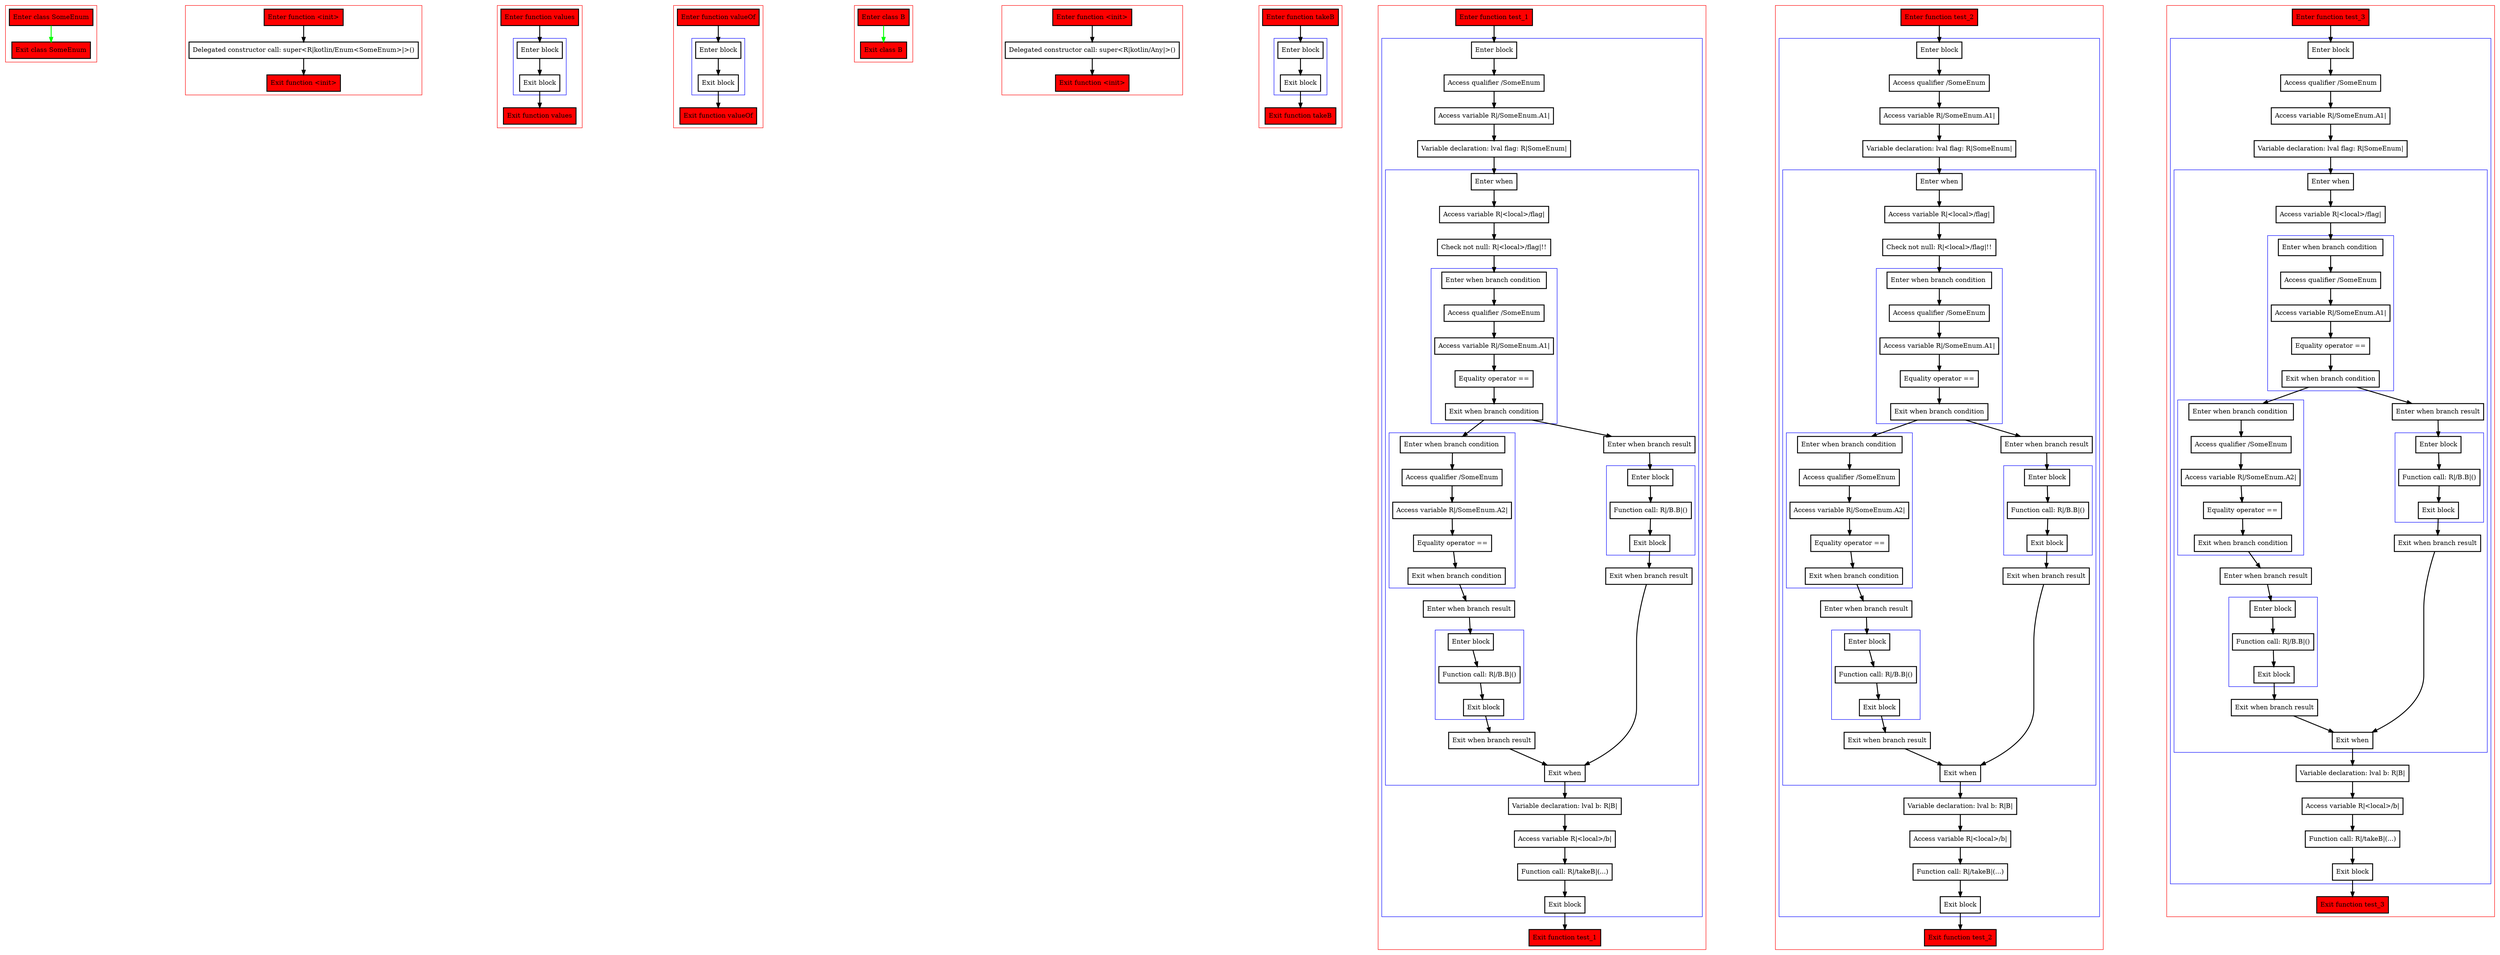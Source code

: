 digraph exhaustiveWhenAndDNNType_kt {
    graph [nodesep=3]
    node [shape=box penwidth=2]
    edge [penwidth=2]

    subgraph cluster_0 {
        color=red
        0 [label="Enter class SomeEnum" style="filled" fillcolor=red];
        1 [label="Exit class SomeEnum" style="filled" fillcolor=red];
    }
    0 -> {1} [color=green];

    subgraph cluster_1 {
        color=red
        2 [label="Enter function <init>" style="filled" fillcolor=red];
        3 [label="Delegated constructor call: super<R|kotlin/Enum<SomeEnum>|>()"];
        4 [label="Exit function <init>" style="filled" fillcolor=red];
    }
    2 -> {3};
    3 -> {4};

    subgraph cluster_2 {
        color=red
        5 [label="Enter function values" style="filled" fillcolor=red];
        subgraph cluster_3 {
            color=blue
            6 [label="Enter block"];
            7 [label="Exit block"];
        }
        8 [label="Exit function values" style="filled" fillcolor=red];
    }
    5 -> {6};
    6 -> {7};
    7 -> {8};

    subgraph cluster_4 {
        color=red
        9 [label="Enter function valueOf" style="filled" fillcolor=red];
        subgraph cluster_5 {
            color=blue
            10 [label="Enter block"];
            11 [label="Exit block"];
        }
        12 [label="Exit function valueOf" style="filled" fillcolor=red];
    }
    9 -> {10};
    10 -> {11};
    11 -> {12};

    subgraph cluster_6 {
        color=red
        13 [label="Enter class B" style="filled" fillcolor=red];
        14 [label="Exit class B" style="filled" fillcolor=red];
    }
    13 -> {14} [color=green];

    subgraph cluster_7 {
        color=red
        15 [label="Enter function <init>" style="filled" fillcolor=red];
        16 [label="Delegated constructor call: super<R|kotlin/Any|>()"];
        17 [label="Exit function <init>" style="filled" fillcolor=red];
    }
    15 -> {16};
    16 -> {17};

    subgraph cluster_8 {
        color=red
        18 [label="Enter function takeB" style="filled" fillcolor=red];
        subgraph cluster_9 {
            color=blue
            19 [label="Enter block"];
            20 [label="Exit block"];
        }
        21 [label="Exit function takeB" style="filled" fillcolor=red];
    }
    18 -> {19};
    19 -> {20};
    20 -> {21};

    subgraph cluster_10 {
        color=red
        22 [label="Enter function test_1" style="filled" fillcolor=red];
        subgraph cluster_11 {
            color=blue
            23 [label="Enter block"];
            24 [label="Access qualifier /SomeEnum"];
            25 [label="Access variable R|/SomeEnum.A1|"];
            26 [label="Variable declaration: lval flag: R|SomeEnum|"];
            subgraph cluster_12 {
                color=blue
                27 [label="Enter when"];
                28 [label="Access variable R|<local>/flag|"];
                29 [label="Check not null: R|<local>/flag|!!"];
                subgraph cluster_13 {
                    color=blue
                    30 [label="Enter when branch condition "];
                    31 [label="Access qualifier /SomeEnum"];
                    32 [label="Access variable R|/SomeEnum.A1|"];
                    33 [label="Equality operator =="];
                    34 [label="Exit when branch condition"];
                }
                subgraph cluster_14 {
                    color=blue
                    35 [label="Enter when branch condition "];
                    36 [label="Access qualifier /SomeEnum"];
                    37 [label="Access variable R|/SomeEnum.A2|"];
                    38 [label="Equality operator =="];
                    39 [label="Exit when branch condition"];
                }
                40 [label="Enter when branch result"];
                subgraph cluster_15 {
                    color=blue
                    41 [label="Enter block"];
                    42 [label="Function call: R|/B.B|()"];
                    43 [label="Exit block"];
                }
                44 [label="Exit when branch result"];
                45 [label="Enter when branch result"];
                subgraph cluster_16 {
                    color=blue
                    46 [label="Enter block"];
                    47 [label="Function call: R|/B.B|()"];
                    48 [label="Exit block"];
                }
                49 [label="Exit when branch result"];
                50 [label="Exit when"];
            }
            51 [label="Variable declaration: lval b: R|B|"];
            52 [label="Access variable R|<local>/b|"];
            53 [label="Function call: R|/takeB|(...)"];
            54 [label="Exit block"];
        }
        55 [label="Exit function test_1" style="filled" fillcolor=red];
    }
    22 -> {23};
    23 -> {24};
    24 -> {25};
    25 -> {26};
    26 -> {27};
    27 -> {28};
    28 -> {29};
    29 -> {30};
    30 -> {31};
    31 -> {32};
    32 -> {33};
    33 -> {34};
    34 -> {45 35};
    35 -> {36};
    36 -> {37};
    37 -> {38};
    38 -> {39};
    39 -> {40};
    40 -> {41};
    41 -> {42};
    42 -> {43};
    43 -> {44};
    44 -> {50};
    45 -> {46};
    46 -> {47};
    47 -> {48};
    48 -> {49};
    49 -> {50};
    50 -> {51};
    51 -> {52};
    52 -> {53};
    53 -> {54};
    54 -> {55};

    subgraph cluster_17 {
        color=red
        56 [label="Enter function test_2" style="filled" fillcolor=red];
        subgraph cluster_18 {
            color=blue
            57 [label="Enter block"];
            58 [label="Access qualifier /SomeEnum"];
            59 [label="Access variable R|/SomeEnum.A1|"];
            60 [label="Variable declaration: lval flag: R|SomeEnum|"];
            subgraph cluster_19 {
                color=blue
                61 [label="Enter when"];
                62 [label="Access variable R|<local>/flag|"];
                63 [label="Check not null: R|<local>/flag|!!"];
                subgraph cluster_20 {
                    color=blue
                    64 [label="Enter when branch condition "];
                    65 [label="Access qualifier /SomeEnum"];
                    66 [label="Access variable R|/SomeEnum.A1|"];
                    67 [label="Equality operator =="];
                    68 [label="Exit when branch condition"];
                }
                subgraph cluster_21 {
                    color=blue
                    69 [label="Enter when branch condition "];
                    70 [label="Access qualifier /SomeEnum"];
                    71 [label="Access variable R|/SomeEnum.A2|"];
                    72 [label="Equality operator =="];
                    73 [label="Exit when branch condition"];
                }
                74 [label="Enter when branch result"];
                subgraph cluster_22 {
                    color=blue
                    75 [label="Enter block"];
                    76 [label="Function call: R|/B.B|()"];
                    77 [label="Exit block"];
                }
                78 [label="Exit when branch result"];
                79 [label="Enter when branch result"];
                subgraph cluster_23 {
                    color=blue
                    80 [label="Enter block"];
                    81 [label="Function call: R|/B.B|()"];
                    82 [label="Exit block"];
                }
                83 [label="Exit when branch result"];
                84 [label="Exit when"];
            }
            85 [label="Variable declaration: lval b: R|B|"];
            86 [label="Access variable R|<local>/b|"];
            87 [label="Function call: R|/takeB|(...)"];
            88 [label="Exit block"];
        }
        89 [label="Exit function test_2" style="filled" fillcolor=red];
    }
    56 -> {57};
    57 -> {58};
    58 -> {59};
    59 -> {60};
    60 -> {61};
    61 -> {62};
    62 -> {63};
    63 -> {64};
    64 -> {65};
    65 -> {66};
    66 -> {67};
    67 -> {68};
    68 -> {79 69};
    69 -> {70};
    70 -> {71};
    71 -> {72};
    72 -> {73};
    73 -> {74};
    74 -> {75};
    75 -> {76};
    76 -> {77};
    77 -> {78};
    78 -> {84};
    79 -> {80};
    80 -> {81};
    81 -> {82};
    82 -> {83};
    83 -> {84};
    84 -> {85};
    85 -> {86};
    86 -> {87};
    87 -> {88};
    88 -> {89};

    subgraph cluster_24 {
        color=red
        90 [label="Enter function test_3" style="filled" fillcolor=red];
        subgraph cluster_25 {
            color=blue
            91 [label="Enter block"];
            92 [label="Access qualifier /SomeEnum"];
            93 [label="Access variable R|/SomeEnum.A1|"];
            94 [label="Variable declaration: lval flag: R|SomeEnum|"];
            subgraph cluster_26 {
                color=blue
                95 [label="Enter when"];
                96 [label="Access variable R|<local>/flag|"];
                subgraph cluster_27 {
                    color=blue
                    97 [label="Enter when branch condition "];
                    98 [label="Access qualifier /SomeEnum"];
                    99 [label="Access variable R|/SomeEnum.A1|"];
                    100 [label="Equality operator =="];
                    101 [label="Exit when branch condition"];
                }
                subgraph cluster_28 {
                    color=blue
                    102 [label="Enter when branch condition "];
                    103 [label="Access qualifier /SomeEnum"];
                    104 [label="Access variable R|/SomeEnum.A2|"];
                    105 [label="Equality operator =="];
                    106 [label="Exit when branch condition"];
                }
                107 [label="Enter when branch result"];
                subgraph cluster_29 {
                    color=blue
                    108 [label="Enter block"];
                    109 [label="Function call: R|/B.B|()"];
                    110 [label="Exit block"];
                }
                111 [label="Exit when branch result"];
                112 [label="Enter when branch result"];
                subgraph cluster_30 {
                    color=blue
                    113 [label="Enter block"];
                    114 [label="Function call: R|/B.B|()"];
                    115 [label="Exit block"];
                }
                116 [label="Exit when branch result"];
                117 [label="Exit when"];
            }
            118 [label="Variable declaration: lval b: R|B|"];
            119 [label="Access variable R|<local>/b|"];
            120 [label="Function call: R|/takeB|(...)"];
            121 [label="Exit block"];
        }
        122 [label="Exit function test_3" style="filled" fillcolor=red];
    }
    90 -> {91};
    91 -> {92};
    92 -> {93};
    93 -> {94};
    94 -> {95};
    95 -> {96};
    96 -> {97};
    97 -> {98};
    98 -> {99};
    99 -> {100};
    100 -> {101};
    101 -> {112 102};
    102 -> {103};
    103 -> {104};
    104 -> {105};
    105 -> {106};
    106 -> {107};
    107 -> {108};
    108 -> {109};
    109 -> {110};
    110 -> {111};
    111 -> {117};
    112 -> {113};
    113 -> {114};
    114 -> {115};
    115 -> {116};
    116 -> {117};
    117 -> {118};
    118 -> {119};
    119 -> {120};
    120 -> {121};
    121 -> {122};

}
